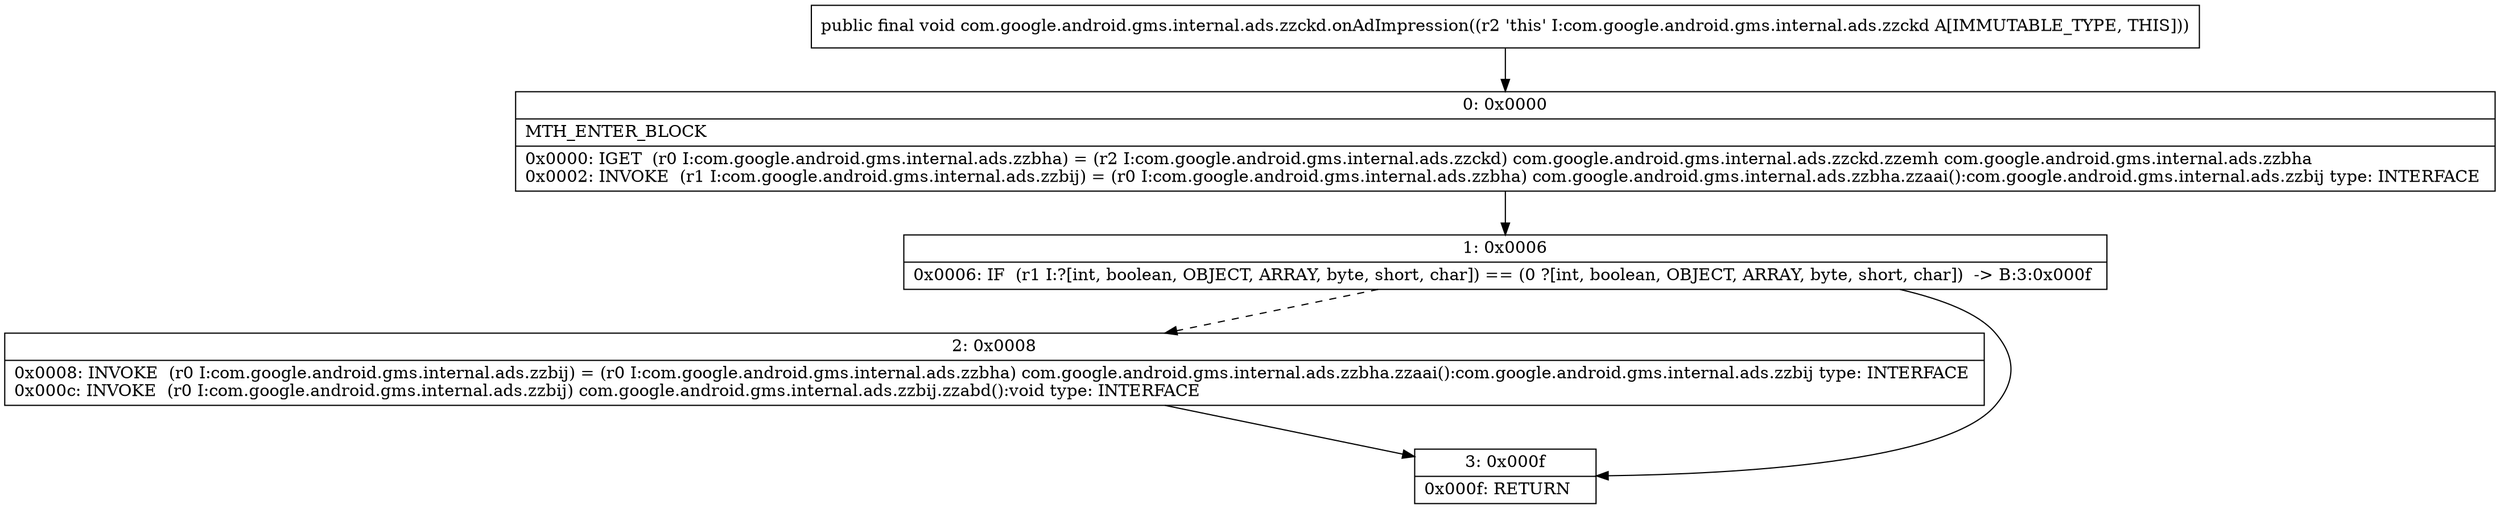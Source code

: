 digraph "CFG forcom.google.android.gms.internal.ads.zzckd.onAdImpression()V" {
Node_0 [shape=record,label="{0\:\ 0x0000|MTH_ENTER_BLOCK\l|0x0000: IGET  (r0 I:com.google.android.gms.internal.ads.zzbha) = (r2 I:com.google.android.gms.internal.ads.zzckd) com.google.android.gms.internal.ads.zzckd.zzemh com.google.android.gms.internal.ads.zzbha \l0x0002: INVOKE  (r1 I:com.google.android.gms.internal.ads.zzbij) = (r0 I:com.google.android.gms.internal.ads.zzbha) com.google.android.gms.internal.ads.zzbha.zzaai():com.google.android.gms.internal.ads.zzbij type: INTERFACE \l}"];
Node_1 [shape=record,label="{1\:\ 0x0006|0x0006: IF  (r1 I:?[int, boolean, OBJECT, ARRAY, byte, short, char]) == (0 ?[int, boolean, OBJECT, ARRAY, byte, short, char])  \-\> B:3:0x000f \l}"];
Node_2 [shape=record,label="{2\:\ 0x0008|0x0008: INVOKE  (r0 I:com.google.android.gms.internal.ads.zzbij) = (r0 I:com.google.android.gms.internal.ads.zzbha) com.google.android.gms.internal.ads.zzbha.zzaai():com.google.android.gms.internal.ads.zzbij type: INTERFACE \l0x000c: INVOKE  (r0 I:com.google.android.gms.internal.ads.zzbij) com.google.android.gms.internal.ads.zzbij.zzabd():void type: INTERFACE \l}"];
Node_3 [shape=record,label="{3\:\ 0x000f|0x000f: RETURN   \l}"];
MethodNode[shape=record,label="{public final void com.google.android.gms.internal.ads.zzckd.onAdImpression((r2 'this' I:com.google.android.gms.internal.ads.zzckd A[IMMUTABLE_TYPE, THIS])) }"];
MethodNode -> Node_0;
Node_0 -> Node_1;
Node_1 -> Node_2[style=dashed];
Node_1 -> Node_3;
Node_2 -> Node_3;
}

